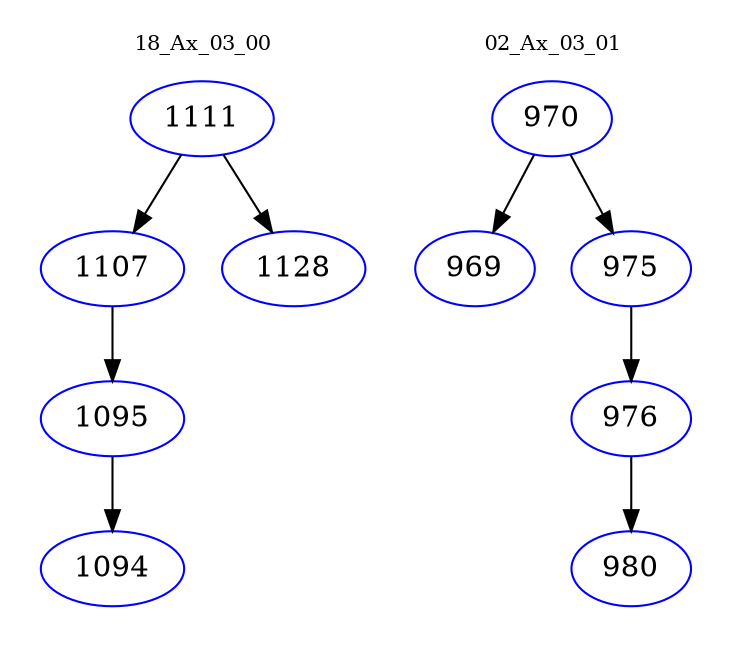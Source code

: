 digraph{
subgraph cluster_0 {
color = white
label = "18_Ax_03_00";
fontsize=10;
T0_1111 [label="1111", color="blue"]
T0_1111 -> T0_1107 [color="black"]
T0_1107 [label="1107", color="blue"]
T0_1107 -> T0_1095 [color="black"]
T0_1095 [label="1095", color="blue"]
T0_1095 -> T0_1094 [color="black"]
T0_1094 [label="1094", color="blue"]
T0_1111 -> T0_1128 [color="black"]
T0_1128 [label="1128", color="blue"]
}
subgraph cluster_1 {
color = white
label = "02_Ax_03_01";
fontsize=10;
T1_970 [label="970", color="blue"]
T1_970 -> T1_969 [color="black"]
T1_969 [label="969", color="blue"]
T1_970 -> T1_975 [color="black"]
T1_975 [label="975", color="blue"]
T1_975 -> T1_976 [color="black"]
T1_976 [label="976", color="blue"]
T1_976 -> T1_980 [color="black"]
T1_980 [label="980", color="blue"]
}
}
